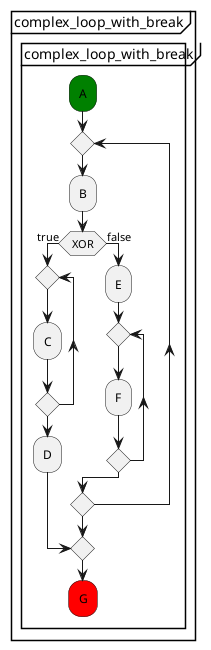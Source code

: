 @startuml
partition "complex_loop_with_break" {
    group "complex_loop_with_break"
        #green:A;
        repeat
            :B;
            if (XOR) then (true)
                repeat
                    :C;
                repeat while
                :D;
                break
            else (false)
                :E;
                repeat
                    :F;
                repeat while
            endif
        repeat while
        #red:G; 
    end group
}
@enduml